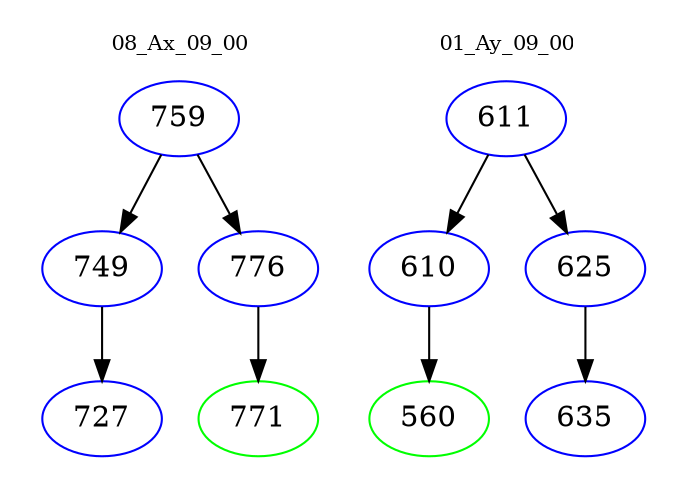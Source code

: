digraph{
subgraph cluster_0 {
color = white
label = "08_Ax_09_00";
fontsize=10;
T0_759 [label="759", color="blue"]
T0_759 -> T0_749 [color="black"]
T0_749 [label="749", color="blue"]
T0_749 -> T0_727 [color="black"]
T0_727 [label="727", color="blue"]
T0_759 -> T0_776 [color="black"]
T0_776 [label="776", color="blue"]
T0_776 -> T0_771 [color="black"]
T0_771 [label="771", color="green"]
}
subgraph cluster_1 {
color = white
label = "01_Ay_09_00";
fontsize=10;
T1_611 [label="611", color="blue"]
T1_611 -> T1_610 [color="black"]
T1_610 [label="610", color="blue"]
T1_610 -> T1_560 [color="black"]
T1_560 [label="560", color="green"]
T1_611 -> T1_625 [color="black"]
T1_625 [label="625", color="blue"]
T1_625 -> T1_635 [color="black"]
T1_635 [label="635", color="blue"]
}
}
